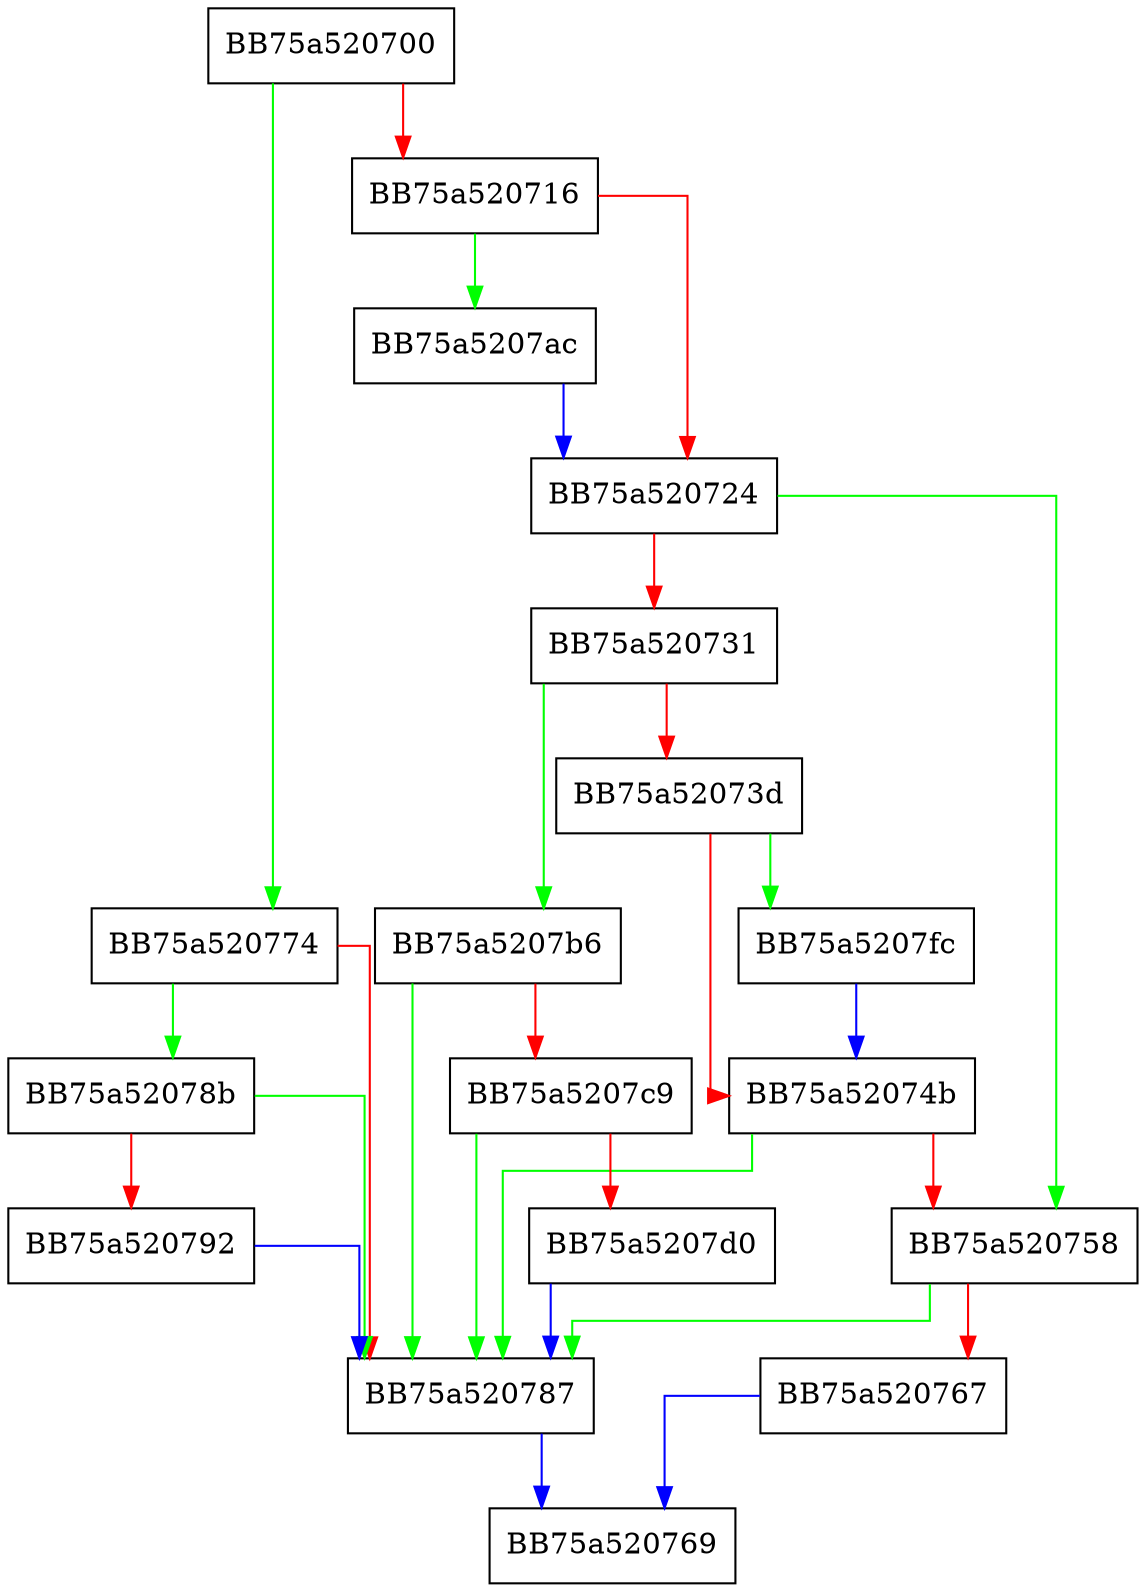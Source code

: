 digraph EnoughBytesRemaining {
  node [shape="box"];
  graph [splines=ortho];
  BB75a520700 -> BB75a520774 [color="green"];
  BB75a520700 -> BB75a520716 [color="red"];
  BB75a520716 -> BB75a5207ac [color="green"];
  BB75a520716 -> BB75a520724 [color="red"];
  BB75a520724 -> BB75a520758 [color="green"];
  BB75a520724 -> BB75a520731 [color="red"];
  BB75a520731 -> BB75a5207b6 [color="green"];
  BB75a520731 -> BB75a52073d [color="red"];
  BB75a52073d -> BB75a5207fc [color="green"];
  BB75a52073d -> BB75a52074b [color="red"];
  BB75a52074b -> BB75a520787 [color="green"];
  BB75a52074b -> BB75a520758 [color="red"];
  BB75a520758 -> BB75a520787 [color="green"];
  BB75a520758 -> BB75a520767 [color="red"];
  BB75a520767 -> BB75a520769 [color="blue"];
  BB75a520774 -> BB75a52078b [color="green"];
  BB75a520774 -> BB75a520787 [color="red"];
  BB75a520787 -> BB75a520769 [color="blue"];
  BB75a52078b -> BB75a520787 [color="green"];
  BB75a52078b -> BB75a520792 [color="red"];
  BB75a520792 -> BB75a520787 [color="blue"];
  BB75a5207ac -> BB75a520724 [color="blue"];
  BB75a5207b6 -> BB75a520787 [color="green"];
  BB75a5207b6 -> BB75a5207c9 [color="red"];
  BB75a5207c9 -> BB75a520787 [color="green"];
  BB75a5207c9 -> BB75a5207d0 [color="red"];
  BB75a5207d0 -> BB75a520787 [color="blue"];
  BB75a5207fc -> BB75a52074b [color="blue"];
}